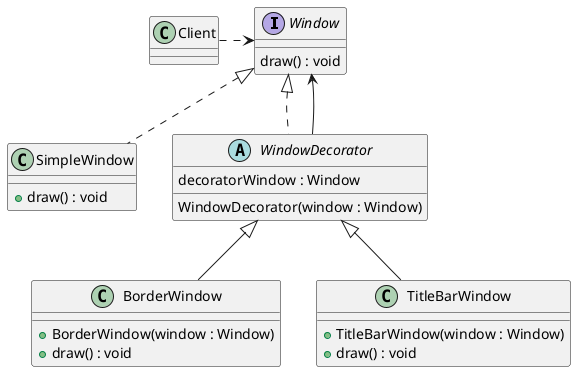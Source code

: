 @startuml

interface Window {
  draw() : void
}
class SimpleWindow {
  + draw() : void
}
abstract class WindowDecorator {
  decoratorWindow : Window
  WindowDecorator(window : Window)
}
class BorderWindow {
  + BorderWindow(window : Window)
  + draw() : void
}
class TitleBarWindow {
  + TitleBarWindow(window : Window)
  + draw() : void
}

Window <|.. SimpleWindow
Window <|.. WindowDecorator

WindowDecorator <|-- BorderWindow
WindowDecorator <|-- TitleBarWindow

WindowDecorator --> Window

Client .> Window

@enduml